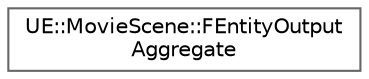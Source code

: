 digraph "Graphical Class Hierarchy"
{
 // INTERACTIVE_SVG=YES
 // LATEX_PDF_SIZE
  bgcolor="transparent";
  edge [fontname=Helvetica,fontsize=10,labelfontname=Helvetica,labelfontsize=10];
  node [fontname=Helvetica,fontsize=10,shape=box,height=0.2,width=0.4];
  rankdir="LR";
  Node0 [id="Node000000",label="UE::MovieScene::FEntityOutput\lAggregate",height=0.2,width=0.4,color="grey40", fillcolor="white", style="filled",URL="$d5/d10/structUE_1_1MovieScene_1_1FEntityOutputAggregate.html",tooltip="Aggregate of multiple input entities for an output defined in a TOverlappingEntityTracker."];
}
